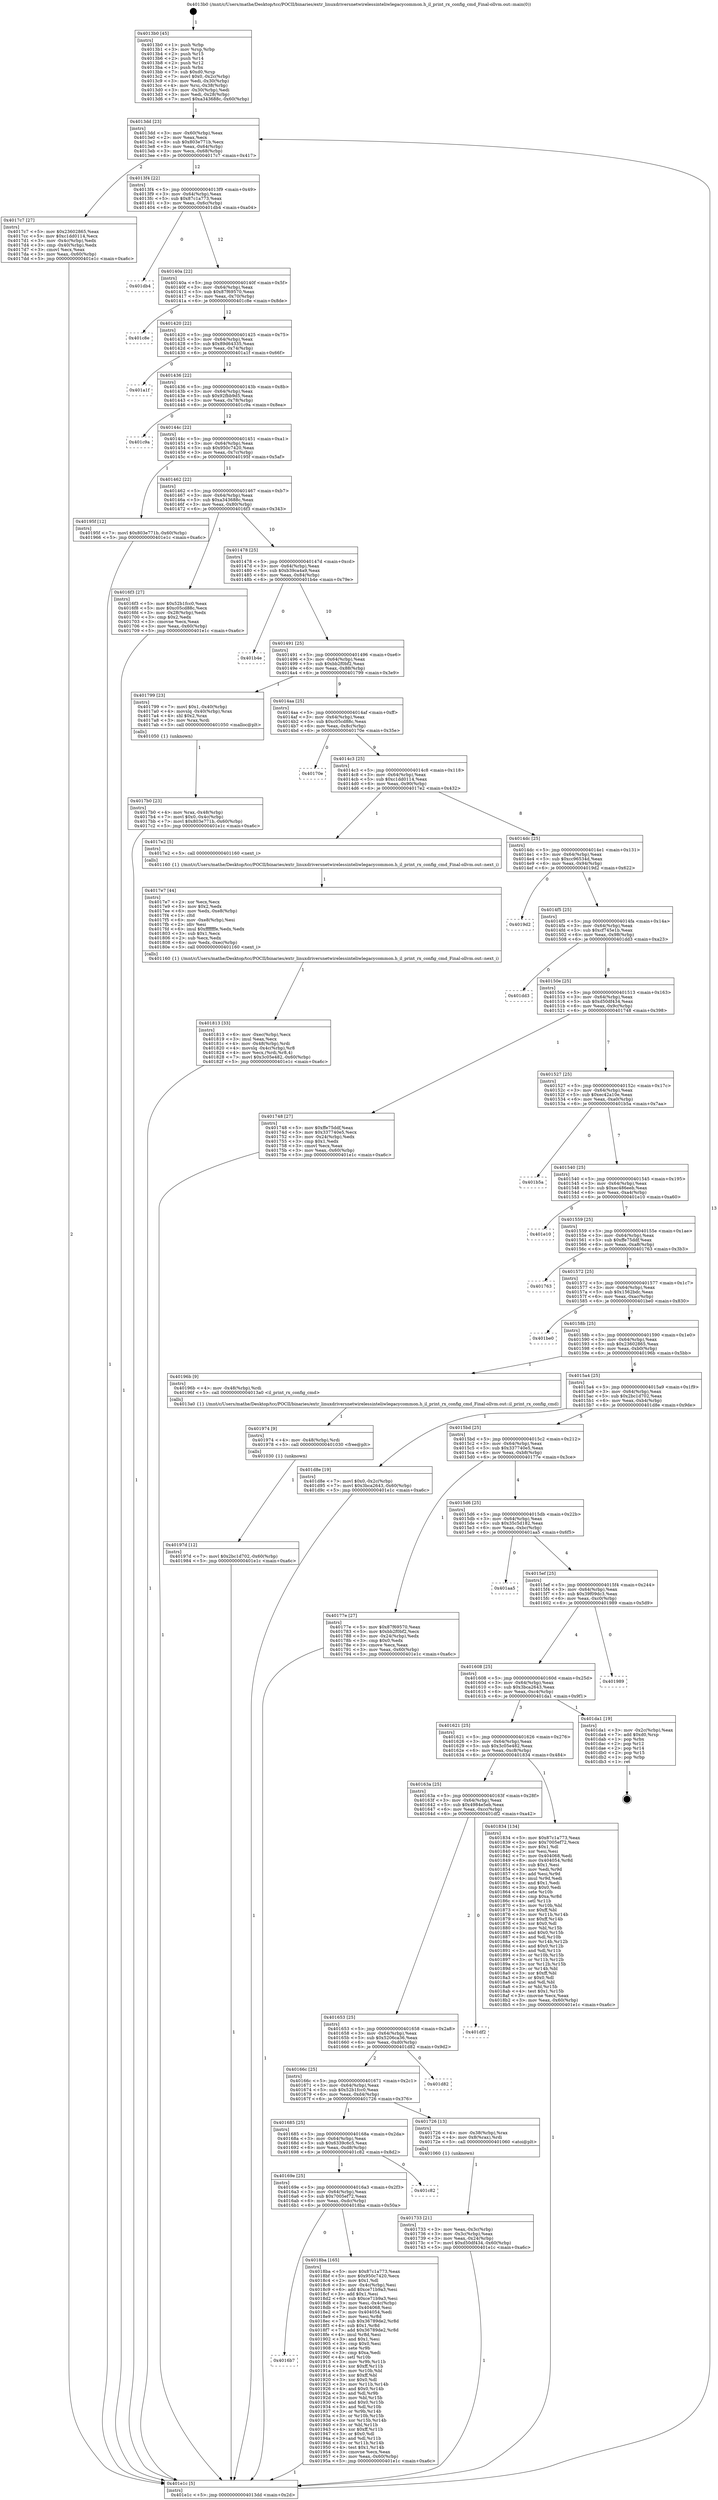 digraph "0x4013b0" {
  label = "0x4013b0 (/mnt/c/Users/mathe/Desktop/tcc/POCII/binaries/extr_linuxdriversnetwirelessinteliwlegacycommon.h_il_print_rx_config_cmd_Final-ollvm.out::main(0))"
  labelloc = "t"
  node[shape=record]

  Entry [label="",width=0.3,height=0.3,shape=circle,fillcolor=black,style=filled]
  "0x4013dd" [label="{
     0x4013dd [23]\l
     | [instrs]\l
     &nbsp;&nbsp;0x4013dd \<+3\>: mov -0x60(%rbp),%eax\l
     &nbsp;&nbsp;0x4013e0 \<+2\>: mov %eax,%ecx\l
     &nbsp;&nbsp;0x4013e2 \<+6\>: sub $0x803e771b,%ecx\l
     &nbsp;&nbsp;0x4013e8 \<+3\>: mov %eax,-0x64(%rbp)\l
     &nbsp;&nbsp;0x4013eb \<+3\>: mov %ecx,-0x68(%rbp)\l
     &nbsp;&nbsp;0x4013ee \<+6\>: je 00000000004017c7 \<main+0x417\>\l
  }"]
  "0x4017c7" [label="{
     0x4017c7 [27]\l
     | [instrs]\l
     &nbsp;&nbsp;0x4017c7 \<+5\>: mov $0x23602865,%eax\l
     &nbsp;&nbsp;0x4017cc \<+5\>: mov $0xc1dd0114,%ecx\l
     &nbsp;&nbsp;0x4017d1 \<+3\>: mov -0x4c(%rbp),%edx\l
     &nbsp;&nbsp;0x4017d4 \<+3\>: cmp -0x40(%rbp),%edx\l
     &nbsp;&nbsp;0x4017d7 \<+3\>: cmovl %ecx,%eax\l
     &nbsp;&nbsp;0x4017da \<+3\>: mov %eax,-0x60(%rbp)\l
     &nbsp;&nbsp;0x4017dd \<+5\>: jmp 0000000000401e1c \<main+0xa6c\>\l
  }"]
  "0x4013f4" [label="{
     0x4013f4 [22]\l
     | [instrs]\l
     &nbsp;&nbsp;0x4013f4 \<+5\>: jmp 00000000004013f9 \<main+0x49\>\l
     &nbsp;&nbsp;0x4013f9 \<+3\>: mov -0x64(%rbp),%eax\l
     &nbsp;&nbsp;0x4013fc \<+5\>: sub $0x87c1a773,%eax\l
     &nbsp;&nbsp;0x401401 \<+3\>: mov %eax,-0x6c(%rbp)\l
     &nbsp;&nbsp;0x401404 \<+6\>: je 0000000000401db4 \<main+0xa04\>\l
  }"]
  Exit [label="",width=0.3,height=0.3,shape=circle,fillcolor=black,style=filled,peripheries=2]
  "0x401db4" [label="{
     0x401db4\l
  }", style=dashed]
  "0x40140a" [label="{
     0x40140a [22]\l
     | [instrs]\l
     &nbsp;&nbsp;0x40140a \<+5\>: jmp 000000000040140f \<main+0x5f\>\l
     &nbsp;&nbsp;0x40140f \<+3\>: mov -0x64(%rbp),%eax\l
     &nbsp;&nbsp;0x401412 \<+5\>: sub $0x87f69570,%eax\l
     &nbsp;&nbsp;0x401417 \<+3\>: mov %eax,-0x70(%rbp)\l
     &nbsp;&nbsp;0x40141a \<+6\>: je 0000000000401c8e \<main+0x8de\>\l
  }"]
  "0x40197d" [label="{
     0x40197d [12]\l
     | [instrs]\l
     &nbsp;&nbsp;0x40197d \<+7\>: movl $0x2bc1d702,-0x60(%rbp)\l
     &nbsp;&nbsp;0x401984 \<+5\>: jmp 0000000000401e1c \<main+0xa6c\>\l
  }"]
  "0x401c8e" [label="{
     0x401c8e\l
  }", style=dashed]
  "0x401420" [label="{
     0x401420 [22]\l
     | [instrs]\l
     &nbsp;&nbsp;0x401420 \<+5\>: jmp 0000000000401425 \<main+0x75\>\l
     &nbsp;&nbsp;0x401425 \<+3\>: mov -0x64(%rbp),%eax\l
     &nbsp;&nbsp;0x401428 \<+5\>: sub $0x89d64335,%eax\l
     &nbsp;&nbsp;0x40142d \<+3\>: mov %eax,-0x74(%rbp)\l
     &nbsp;&nbsp;0x401430 \<+6\>: je 0000000000401a1f \<main+0x66f\>\l
  }"]
  "0x401974" [label="{
     0x401974 [9]\l
     | [instrs]\l
     &nbsp;&nbsp;0x401974 \<+4\>: mov -0x48(%rbp),%rdi\l
     &nbsp;&nbsp;0x401978 \<+5\>: call 0000000000401030 \<free@plt\>\l
     | [calls]\l
     &nbsp;&nbsp;0x401030 \{1\} (unknown)\l
  }"]
  "0x401a1f" [label="{
     0x401a1f\l
  }", style=dashed]
  "0x401436" [label="{
     0x401436 [22]\l
     | [instrs]\l
     &nbsp;&nbsp;0x401436 \<+5\>: jmp 000000000040143b \<main+0x8b\>\l
     &nbsp;&nbsp;0x40143b \<+3\>: mov -0x64(%rbp),%eax\l
     &nbsp;&nbsp;0x40143e \<+5\>: sub $0x92fbb9d5,%eax\l
     &nbsp;&nbsp;0x401443 \<+3\>: mov %eax,-0x78(%rbp)\l
     &nbsp;&nbsp;0x401446 \<+6\>: je 0000000000401c9a \<main+0x8ea\>\l
  }"]
  "0x4016b7" [label="{
     0x4016b7\l
  }", style=dashed]
  "0x401c9a" [label="{
     0x401c9a\l
  }", style=dashed]
  "0x40144c" [label="{
     0x40144c [22]\l
     | [instrs]\l
     &nbsp;&nbsp;0x40144c \<+5\>: jmp 0000000000401451 \<main+0xa1\>\l
     &nbsp;&nbsp;0x401451 \<+3\>: mov -0x64(%rbp),%eax\l
     &nbsp;&nbsp;0x401454 \<+5\>: sub $0x950c7420,%eax\l
     &nbsp;&nbsp;0x401459 \<+3\>: mov %eax,-0x7c(%rbp)\l
     &nbsp;&nbsp;0x40145c \<+6\>: je 000000000040195f \<main+0x5af\>\l
  }"]
  "0x4018ba" [label="{
     0x4018ba [165]\l
     | [instrs]\l
     &nbsp;&nbsp;0x4018ba \<+5\>: mov $0x87c1a773,%eax\l
     &nbsp;&nbsp;0x4018bf \<+5\>: mov $0x950c7420,%ecx\l
     &nbsp;&nbsp;0x4018c4 \<+2\>: mov $0x1,%dl\l
     &nbsp;&nbsp;0x4018c6 \<+3\>: mov -0x4c(%rbp),%esi\l
     &nbsp;&nbsp;0x4018c9 \<+6\>: add $0xce71b9a3,%esi\l
     &nbsp;&nbsp;0x4018cf \<+3\>: add $0x1,%esi\l
     &nbsp;&nbsp;0x4018d2 \<+6\>: sub $0xce71b9a3,%esi\l
     &nbsp;&nbsp;0x4018d8 \<+3\>: mov %esi,-0x4c(%rbp)\l
     &nbsp;&nbsp;0x4018db \<+7\>: mov 0x404068,%esi\l
     &nbsp;&nbsp;0x4018e2 \<+7\>: mov 0x404054,%edi\l
     &nbsp;&nbsp;0x4018e9 \<+3\>: mov %esi,%r8d\l
     &nbsp;&nbsp;0x4018ec \<+7\>: sub $0x36789de2,%r8d\l
     &nbsp;&nbsp;0x4018f3 \<+4\>: sub $0x1,%r8d\l
     &nbsp;&nbsp;0x4018f7 \<+7\>: add $0x36789de2,%r8d\l
     &nbsp;&nbsp;0x4018fe \<+4\>: imul %r8d,%esi\l
     &nbsp;&nbsp;0x401902 \<+3\>: and $0x1,%esi\l
     &nbsp;&nbsp;0x401905 \<+3\>: cmp $0x0,%esi\l
     &nbsp;&nbsp;0x401908 \<+4\>: sete %r9b\l
     &nbsp;&nbsp;0x40190c \<+3\>: cmp $0xa,%edi\l
     &nbsp;&nbsp;0x40190f \<+4\>: setl %r10b\l
     &nbsp;&nbsp;0x401913 \<+3\>: mov %r9b,%r11b\l
     &nbsp;&nbsp;0x401916 \<+4\>: xor $0xff,%r11b\l
     &nbsp;&nbsp;0x40191a \<+3\>: mov %r10b,%bl\l
     &nbsp;&nbsp;0x40191d \<+3\>: xor $0xff,%bl\l
     &nbsp;&nbsp;0x401920 \<+3\>: xor $0x0,%dl\l
     &nbsp;&nbsp;0x401923 \<+3\>: mov %r11b,%r14b\l
     &nbsp;&nbsp;0x401926 \<+4\>: and $0x0,%r14b\l
     &nbsp;&nbsp;0x40192a \<+3\>: and %dl,%r9b\l
     &nbsp;&nbsp;0x40192d \<+3\>: mov %bl,%r15b\l
     &nbsp;&nbsp;0x401930 \<+4\>: and $0x0,%r15b\l
     &nbsp;&nbsp;0x401934 \<+3\>: and %dl,%r10b\l
     &nbsp;&nbsp;0x401937 \<+3\>: or %r9b,%r14b\l
     &nbsp;&nbsp;0x40193a \<+3\>: or %r10b,%r15b\l
     &nbsp;&nbsp;0x40193d \<+3\>: xor %r15b,%r14b\l
     &nbsp;&nbsp;0x401940 \<+3\>: or %bl,%r11b\l
     &nbsp;&nbsp;0x401943 \<+4\>: xor $0xff,%r11b\l
     &nbsp;&nbsp;0x401947 \<+3\>: or $0x0,%dl\l
     &nbsp;&nbsp;0x40194a \<+3\>: and %dl,%r11b\l
     &nbsp;&nbsp;0x40194d \<+3\>: or %r11b,%r14b\l
     &nbsp;&nbsp;0x401950 \<+4\>: test $0x1,%r14b\l
     &nbsp;&nbsp;0x401954 \<+3\>: cmovne %ecx,%eax\l
     &nbsp;&nbsp;0x401957 \<+3\>: mov %eax,-0x60(%rbp)\l
     &nbsp;&nbsp;0x40195a \<+5\>: jmp 0000000000401e1c \<main+0xa6c\>\l
  }"]
  "0x40195f" [label="{
     0x40195f [12]\l
     | [instrs]\l
     &nbsp;&nbsp;0x40195f \<+7\>: movl $0x803e771b,-0x60(%rbp)\l
     &nbsp;&nbsp;0x401966 \<+5\>: jmp 0000000000401e1c \<main+0xa6c\>\l
  }"]
  "0x401462" [label="{
     0x401462 [22]\l
     | [instrs]\l
     &nbsp;&nbsp;0x401462 \<+5\>: jmp 0000000000401467 \<main+0xb7\>\l
     &nbsp;&nbsp;0x401467 \<+3\>: mov -0x64(%rbp),%eax\l
     &nbsp;&nbsp;0x40146a \<+5\>: sub $0xa343688c,%eax\l
     &nbsp;&nbsp;0x40146f \<+3\>: mov %eax,-0x80(%rbp)\l
     &nbsp;&nbsp;0x401472 \<+6\>: je 00000000004016f3 \<main+0x343\>\l
  }"]
  "0x40169e" [label="{
     0x40169e [25]\l
     | [instrs]\l
     &nbsp;&nbsp;0x40169e \<+5\>: jmp 00000000004016a3 \<main+0x2f3\>\l
     &nbsp;&nbsp;0x4016a3 \<+3\>: mov -0x64(%rbp),%eax\l
     &nbsp;&nbsp;0x4016a6 \<+5\>: sub $0x7005ef72,%eax\l
     &nbsp;&nbsp;0x4016ab \<+6\>: mov %eax,-0xdc(%rbp)\l
     &nbsp;&nbsp;0x4016b1 \<+6\>: je 00000000004018ba \<main+0x50a\>\l
  }"]
  "0x4016f3" [label="{
     0x4016f3 [27]\l
     | [instrs]\l
     &nbsp;&nbsp;0x4016f3 \<+5\>: mov $0x52b1fcc0,%eax\l
     &nbsp;&nbsp;0x4016f8 \<+5\>: mov $0xc05cd88c,%ecx\l
     &nbsp;&nbsp;0x4016fd \<+3\>: mov -0x28(%rbp),%edx\l
     &nbsp;&nbsp;0x401700 \<+3\>: cmp $0x2,%edx\l
     &nbsp;&nbsp;0x401703 \<+3\>: cmovne %ecx,%eax\l
     &nbsp;&nbsp;0x401706 \<+3\>: mov %eax,-0x60(%rbp)\l
     &nbsp;&nbsp;0x401709 \<+5\>: jmp 0000000000401e1c \<main+0xa6c\>\l
  }"]
  "0x401478" [label="{
     0x401478 [25]\l
     | [instrs]\l
     &nbsp;&nbsp;0x401478 \<+5\>: jmp 000000000040147d \<main+0xcd\>\l
     &nbsp;&nbsp;0x40147d \<+3\>: mov -0x64(%rbp),%eax\l
     &nbsp;&nbsp;0x401480 \<+5\>: sub $0xb39ca4a9,%eax\l
     &nbsp;&nbsp;0x401485 \<+6\>: mov %eax,-0x84(%rbp)\l
     &nbsp;&nbsp;0x40148b \<+6\>: je 0000000000401b4e \<main+0x79e\>\l
  }"]
  "0x401e1c" [label="{
     0x401e1c [5]\l
     | [instrs]\l
     &nbsp;&nbsp;0x401e1c \<+5\>: jmp 00000000004013dd \<main+0x2d\>\l
  }"]
  "0x4013b0" [label="{
     0x4013b0 [45]\l
     | [instrs]\l
     &nbsp;&nbsp;0x4013b0 \<+1\>: push %rbp\l
     &nbsp;&nbsp;0x4013b1 \<+3\>: mov %rsp,%rbp\l
     &nbsp;&nbsp;0x4013b4 \<+2\>: push %r15\l
     &nbsp;&nbsp;0x4013b6 \<+2\>: push %r14\l
     &nbsp;&nbsp;0x4013b8 \<+2\>: push %r12\l
     &nbsp;&nbsp;0x4013ba \<+1\>: push %rbx\l
     &nbsp;&nbsp;0x4013bb \<+7\>: sub $0xd0,%rsp\l
     &nbsp;&nbsp;0x4013c2 \<+7\>: movl $0x0,-0x2c(%rbp)\l
     &nbsp;&nbsp;0x4013c9 \<+3\>: mov %edi,-0x30(%rbp)\l
     &nbsp;&nbsp;0x4013cc \<+4\>: mov %rsi,-0x38(%rbp)\l
     &nbsp;&nbsp;0x4013d0 \<+3\>: mov -0x30(%rbp),%edi\l
     &nbsp;&nbsp;0x4013d3 \<+3\>: mov %edi,-0x28(%rbp)\l
     &nbsp;&nbsp;0x4013d6 \<+7\>: movl $0xa343688c,-0x60(%rbp)\l
  }"]
  "0x401c82" [label="{
     0x401c82\l
  }", style=dashed]
  "0x401b4e" [label="{
     0x401b4e\l
  }", style=dashed]
  "0x401491" [label="{
     0x401491 [25]\l
     | [instrs]\l
     &nbsp;&nbsp;0x401491 \<+5\>: jmp 0000000000401496 \<main+0xe6\>\l
     &nbsp;&nbsp;0x401496 \<+3\>: mov -0x64(%rbp),%eax\l
     &nbsp;&nbsp;0x401499 \<+5\>: sub $0xbb2f0bf2,%eax\l
     &nbsp;&nbsp;0x40149e \<+6\>: mov %eax,-0x88(%rbp)\l
     &nbsp;&nbsp;0x4014a4 \<+6\>: je 0000000000401799 \<main+0x3e9\>\l
  }"]
  "0x401813" [label="{
     0x401813 [33]\l
     | [instrs]\l
     &nbsp;&nbsp;0x401813 \<+6\>: mov -0xec(%rbp),%ecx\l
     &nbsp;&nbsp;0x401819 \<+3\>: imul %eax,%ecx\l
     &nbsp;&nbsp;0x40181c \<+4\>: mov -0x48(%rbp),%rdi\l
     &nbsp;&nbsp;0x401820 \<+4\>: movslq -0x4c(%rbp),%r8\l
     &nbsp;&nbsp;0x401824 \<+4\>: mov %ecx,(%rdi,%r8,4)\l
     &nbsp;&nbsp;0x401828 \<+7\>: movl $0x3c05e482,-0x60(%rbp)\l
     &nbsp;&nbsp;0x40182f \<+5\>: jmp 0000000000401e1c \<main+0xa6c\>\l
  }"]
  "0x401799" [label="{
     0x401799 [23]\l
     | [instrs]\l
     &nbsp;&nbsp;0x401799 \<+7\>: movl $0x1,-0x40(%rbp)\l
     &nbsp;&nbsp;0x4017a0 \<+4\>: movslq -0x40(%rbp),%rax\l
     &nbsp;&nbsp;0x4017a4 \<+4\>: shl $0x2,%rax\l
     &nbsp;&nbsp;0x4017a8 \<+3\>: mov %rax,%rdi\l
     &nbsp;&nbsp;0x4017ab \<+5\>: call 0000000000401050 \<malloc@plt\>\l
     | [calls]\l
     &nbsp;&nbsp;0x401050 \{1\} (unknown)\l
  }"]
  "0x4014aa" [label="{
     0x4014aa [25]\l
     | [instrs]\l
     &nbsp;&nbsp;0x4014aa \<+5\>: jmp 00000000004014af \<main+0xff\>\l
     &nbsp;&nbsp;0x4014af \<+3\>: mov -0x64(%rbp),%eax\l
     &nbsp;&nbsp;0x4014b2 \<+5\>: sub $0xc05cd88c,%eax\l
     &nbsp;&nbsp;0x4014b7 \<+6\>: mov %eax,-0x8c(%rbp)\l
     &nbsp;&nbsp;0x4014bd \<+6\>: je 000000000040170e \<main+0x35e\>\l
  }"]
  "0x4017e7" [label="{
     0x4017e7 [44]\l
     | [instrs]\l
     &nbsp;&nbsp;0x4017e7 \<+2\>: xor %ecx,%ecx\l
     &nbsp;&nbsp;0x4017e9 \<+5\>: mov $0x2,%edx\l
     &nbsp;&nbsp;0x4017ee \<+6\>: mov %edx,-0xe8(%rbp)\l
     &nbsp;&nbsp;0x4017f4 \<+1\>: cltd\l
     &nbsp;&nbsp;0x4017f5 \<+6\>: mov -0xe8(%rbp),%esi\l
     &nbsp;&nbsp;0x4017fb \<+2\>: idiv %esi\l
     &nbsp;&nbsp;0x4017fd \<+6\>: imul $0xfffffffe,%edx,%edx\l
     &nbsp;&nbsp;0x401803 \<+3\>: sub $0x1,%ecx\l
     &nbsp;&nbsp;0x401806 \<+2\>: sub %ecx,%edx\l
     &nbsp;&nbsp;0x401808 \<+6\>: mov %edx,-0xec(%rbp)\l
     &nbsp;&nbsp;0x40180e \<+5\>: call 0000000000401160 \<next_i\>\l
     | [calls]\l
     &nbsp;&nbsp;0x401160 \{1\} (/mnt/c/Users/mathe/Desktop/tcc/POCII/binaries/extr_linuxdriversnetwirelessinteliwlegacycommon.h_il_print_rx_config_cmd_Final-ollvm.out::next_i)\l
  }"]
  "0x40170e" [label="{
     0x40170e\l
  }", style=dashed]
  "0x4014c3" [label="{
     0x4014c3 [25]\l
     | [instrs]\l
     &nbsp;&nbsp;0x4014c3 \<+5\>: jmp 00000000004014c8 \<main+0x118\>\l
     &nbsp;&nbsp;0x4014c8 \<+3\>: mov -0x64(%rbp),%eax\l
     &nbsp;&nbsp;0x4014cb \<+5\>: sub $0xc1dd0114,%eax\l
     &nbsp;&nbsp;0x4014d0 \<+6\>: mov %eax,-0x90(%rbp)\l
     &nbsp;&nbsp;0x4014d6 \<+6\>: je 00000000004017e2 \<main+0x432\>\l
  }"]
  "0x4017b0" [label="{
     0x4017b0 [23]\l
     | [instrs]\l
     &nbsp;&nbsp;0x4017b0 \<+4\>: mov %rax,-0x48(%rbp)\l
     &nbsp;&nbsp;0x4017b4 \<+7\>: movl $0x0,-0x4c(%rbp)\l
     &nbsp;&nbsp;0x4017bb \<+7\>: movl $0x803e771b,-0x60(%rbp)\l
     &nbsp;&nbsp;0x4017c2 \<+5\>: jmp 0000000000401e1c \<main+0xa6c\>\l
  }"]
  "0x4017e2" [label="{
     0x4017e2 [5]\l
     | [instrs]\l
     &nbsp;&nbsp;0x4017e2 \<+5\>: call 0000000000401160 \<next_i\>\l
     | [calls]\l
     &nbsp;&nbsp;0x401160 \{1\} (/mnt/c/Users/mathe/Desktop/tcc/POCII/binaries/extr_linuxdriversnetwirelessinteliwlegacycommon.h_il_print_rx_config_cmd_Final-ollvm.out::next_i)\l
  }"]
  "0x4014dc" [label="{
     0x4014dc [25]\l
     | [instrs]\l
     &nbsp;&nbsp;0x4014dc \<+5\>: jmp 00000000004014e1 \<main+0x131\>\l
     &nbsp;&nbsp;0x4014e1 \<+3\>: mov -0x64(%rbp),%eax\l
     &nbsp;&nbsp;0x4014e4 \<+5\>: sub $0xcc96534d,%eax\l
     &nbsp;&nbsp;0x4014e9 \<+6\>: mov %eax,-0x94(%rbp)\l
     &nbsp;&nbsp;0x4014ef \<+6\>: je 00000000004019d2 \<main+0x622\>\l
  }"]
  "0x401733" [label="{
     0x401733 [21]\l
     | [instrs]\l
     &nbsp;&nbsp;0x401733 \<+3\>: mov %eax,-0x3c(%rbp)\l
     &nbsp;&nbsp;0x401736 \<+3\>: mov -0x3c(%rbp),%eax\l
     &nbsp;&nbsp;0x401739 \<+3\>: mov %eax,-0x24(%rbp)\l
     &nbsp;&nbsp;0x40173c \<+7\>: movl $0xd50df434,-0x60(%rbp)\l
     &nbsp;&nbsp;0x401743 \<+5\>: jmp 0000000000401e1c \<main+0xa6c\>\l
  }"]
  "0x4019d2" [label="{
     0x4019d2\l
  }", style=dashed]
  "0x4014f5" [label="{
     0x4014f5 [25]\l
     | [instrs]\l
     &nbsp;&nbsp;0x4014f5 \<+5\>: jmp 00000000004014fa \<main+0x14a\>\l
     &nbsp;&nbsp;0x4014fa \<+3\>: mov -0x64(%rbp),%eax\l
     &nbsp;&nbsp;0x4014fd \<+5\>: sub $0xcf745e1b,%eax\l
     &nbsp;&nbsp;0x401502 \<+6\>: mov %eax,-0x98(%rbp)\l
     &nbsp;&nbsp;0x401508 \<+6\>: je 0000000000401dd3 \<main+0xa23\>\l
  }"]
  "0x401685" [label="{
     0x401685 [25]\l
     | [instrs]\l
     &nbsp;&nbsp;0x401685 \<+5\>: jmp 000000000040168a \<main+0x2da\>\l
     &nbsp;&nbsp;0x40168a \<+3\>: mov -0x64(%rbp),%eax\l
     &nbsp;&nbsp;0x40168d \<+5\>: sub $0x6339c6c5,%eax\l
     &nbsp;&nbsp;0x401692 \<+6\>: mov %eax,-0xd8(%rbp)\l
     &nbsp;&nbsp;0x401698 \<+6\>: je 0000000000401c82 \<main+0x8d2\>\l
  }"]
  "0x401dd3" [label="{
     0x401dd3\l
  }", style=dashed]
  "0x40150e" [label="{
     0x40150e [25]\l
     | [instrs]\l
     &nbsp;&nbsp;0x40150e \<+5\>: jmp 0000000000401513 \<main+0x163\>\l
     &nbsp;&nbsp;0x401513 \<+3\>: mov -0x64(%rbp),%eax\l
     &nbsp;&nbsp;0x401516 \<+5\>: sub $0xd50df434,%eax\l
     &nbsp;&nbsp;0x40151b \<+6\>: mov %eax,-0x9c(%rbp)\l
     &nbsp;&nbsp;0x401521 \<+6\>: je 0000000000401748 \<main+0x398\>\l
  }"]
  "0x401726" [label="{
     0x401726 [13]\l
     | [instrs]\l
     &nbsp;&nbsp;0x401726 \<+4\>: mov -0x38(%rbp),%rax\l
     &nbsp;&nbsp;0x40172a \<+4\>: mov 0x8(%rax),%rdi\l
     &nbsp;&nbsp;0x40172e \<+5\>: call 0000000000401060 \<atoi@plt\>\l
     | [calls]\l
     &nbsp;&nbsp;0x401060 \{1\} (unknown)\l
  }"]
  "0x401748" [label="{
     0x401748 [27]\l
     | [instrs]\l
     &nbsp;&nbsp;0x401748 \<+5\>: mov $0xffe75ddf,%eax\l
     &nbsp;&nbsp;0x40174d \<+5\>: mov $0x337740e5,%ecx\l
     &nbsp;&nbsp;0x401752 \<+3\>: mov -0x24(%rbp),%edx\l
     &nbsp;&nbsp;0x401755 \<+3\>: cmp $0x1,%edx\l
     &nbsp;&nbsp;0x401758 \<+3\>: cmovl %ecx,%eax\l
     &nbsp;&nbsp;0x40175b \<+3\>: mov %eax,-0x60(%rbp)\l
     &nbsp;&nbsp;0x40175e \<+5\>: jmp 0000000000401e1c \<main+0xa6c\>\l
  }"]
  "0x401527" [label="{
     0x401527 [25]\l
     | [instrs]\l
     &nbsp;&nbsp;0x401527 \<+5\>: jmp 000000000040152c \<main+0x17c\>\l
     &nbsp;&nbsp;0x40152c \<+3\>: mov -0x64(%rbp),%eax\l
     &nbsp;&nbsp;0x40152f \<+5\>: sub $0xec42a10e,%eax\l
     &nbsp;&nbsp;0x401534 \<+6\>: mov %eax,-0xa0(%rbp)\l
     &nbsp;&nbsp;0x40153a \<+6\>: je 0000000000401b5a \<main+0x7aa\>\l
  }"]
  "0x40166c" [label="{
     0x40166c [25]\l
     | [instrs]\l
     &nbsp;&nbsp;0x40166c \<+5\>: jmp 0000000000401671 \<main+0x2c1\>\l
     &nbsp;&nbsp;0x401671 \<+3\>: mov -0x64(%rbp),%eax\l
     &nbsp;&nbsp;0x401674 \<+5\>: sub $0x52b1fcc0,%eax\l
     &nbsp;&nbsp;0x401679 \<+6\>: mov %eax,-0xd4(%rbp)\l
     &nbsp;&nbsp;0x40167f \<+6\>: je 0000000000401726 \<main+0x376\>\l
  }"]
  "0x401b5a" [label="{
     0x401b5a\l
  }", style=dashed]
  "0x401540" [label="{
     0x401540 [25]\l
     | [instrs]\l
     &nbsp;&nbsp;0x401540 \<+5\>: jmp 0000000000401545 \<main+0x195\>\l
     &nbsp;&nbsp;0x401545 \<+3\>: mov -0x64(%rbp),%eax\l
     &nbsp;&nbsp;0x401548 \<+5\>: sub $0xec486eeb,%eax\l
     &nbsp;&nbsp;0x40154d \<+6\>: mov %eax,-0xa4(%rbp)\l
     &nbsp;&nbsp;0x401553 \<+6\>: je 0000000000401e10 \<main+0xa60\>\l
  }"]
  "0x401d82" [label="{
     0x401d82\l
  }", style=dashed]
  "0x401e10" [label="{
     0x401e10\l
  }", style=dashed]
  "0x401559" [label="{
     0x401559 [25]\l
     | [instrs]\l
     &nbsp;&nbsp;0x401559 \<+5\>: jmp 000000000040155e \<main+0x1ae\>\l
     &nbsp;&nbsp;0x40155e \<+3\>: mov -0x64(%rbp),%eax\l
     &nbsp;&nbsp;0x401561 \<+5\>: sub $0xffe75ddf,%eax\l
     &nbsp;&nbsp;0x401566 \<+6\>: mov %eax,-0xa8(%rbp)\l
     &nbsp;&nbsp;0x40156c \<+6\>: je 0000000000401763 \<main+0x3b3\>\l
  }"]
  "0x401653" [label="{
     0x401653 [25]\l
     | [instrs]\l
     &nbsp;&nbsp;0x401653 \<+5\>: jmp 0000000000401658 \<main+0x2a8\>\l
     &nbsp;&nbsp;0x401658 \<+3\>: mov -0x64(%rbp),%eax\l
     &nbsp;&nbsp;0x40165b \<+5\>: sub $0x5206ca36,%eax\l
     &nbsp;&nbsp;0x401660 \<+6\>: mov %eax,-0xd0(%rbp)\l
     &nbsp;&nbsp;0x401666 \<+6\>: je 0000000000401d82 \<main+0x9d2\>\l
  }"]
  "0x401763" [label="{
     0x401763\l
  }", style=dashed]
  "0x401572" [label="{
     0x401572 [25]\l
     | [instrs]\l
     &nbsp;&nbsp;0x401572 \<+5\>: jmp 0000000000401577 \<main+0x1c7\>\l
     &nbsp;&nbsp;0x401577 \<+3\>: mov -0x64(%rbp),%eax\l
     &nbsp;&nbsp;0x40157a \<+5\>: sub $0x1562bdc,%eax\l
     &nbsp;&nbsp;0x40157f \<+6\>: mov %eax,-0xac(%rbp)\l
     &nbsp;&nbsp;0x401585 \<+6\>: je 0000000000401be0 \<main+0x830\>\l
  }"]
  "0x401df2" [label="{
     0x401df2\l
  }", style=dashed]
  "0x401be0" [label="{
     0x401be0\l
  }", style=dashed]
  "0x40158b" [label="{
     0x40158b [25]\l
     | [instrs]\l
     &nbsp;&nbsp;0x40158b \<+5\>: jmp 0000000000401590 \<main+0x1e0\>\l
     &nbsp;&nbsp;0x401590 \<+3\>: mov -0x64(%rbp),%eax\l
     &nbsp;&nbsp;0x401593 \<+5\>: sub $0x23602865,%eax\l
     &nbsp;&nbsp;0x401598 \<+6\>: mov %eax,-0xb0(%rbp)\l
     &nbsp;&nbsp;0x40159e \<+6\>: je 000000000040196b \<main+0x5bb\>\l
  }"]
  "0x40163a" [label="{
     0x40163a [25]\l
     | [instrs]\l
     &nbsp;&nbsp;0x40163a \<+5\>: jmp 000000000040163f \<main+0x28f\>\l
     &nbsp;&nbsp;0x40163f \<+3\>: mov -0x64(%rbp),%eax\l
     &nbsp;&nbsp;0x401642 \<+5\>: sub $0x4984e5eb,%eax\l
     &nbsp;&nbsp;0x401647 \<+6\>: mov %eax,-0xcc(%rbp)\l
     &nbsp;&nbsp;0x40164d \<+6\>: je 0000000000401df2 \<main+0xa42\>\l
  }"]
  "0x40196b" [label="{
     0x40196b [9]\l
     | [instrs]\l
     &nbsp;&nbsp;0x40196b \<+4\>: mov -0x48(%rbp),%rdi\l
     &nbsp;&nbsp;0x40196f \<+5\>: call 00000000004013a0 \<il_print_rx_config_cmd\>\l
     | [calls]\l
     &nbsp;&nbsp;0x4013a0 \{1\} (/mnt/c/Users/mathe/Desktop/tcc/POCII/binaries/extr_linuxdriversnetwirelessinteliwlegacycommon.h_il_print_rx_config_cmd_Final-ollvm.out::il_print_rx_config_cmd)\l
  }"]
  "0x4015a4" [label="{
     0x4015a4 [25]\l
     | [instrs]\l
     &nbsp;&nbsp;0x4015a4 \<+5\>: jmp 00000000004015a9 \<main+0x1f9\>\l
     &nbsp;&nbsp;0x4015a9 \<+3\>: mov -0x64(%rbp),%eax\l
     &nbsp;&nbsp;0x4015ac \<+5\>: sub $0x2bc1d702,%eax\l
     &nbsp;&nbsp;0x4015b1 \<+6\>: mov %eax,-0xb4(%rbp)\l
     &nbsp;&nbsp;0x4015b7 \<+6\>: je 0000000000401d8e \<main+0x9de\>\l
  }"]
  "0x401834" [label="{
     0x401834 [134]\l
     | [instrs]\l
     &nbsp;&nbsp;0x401834 \<+5\>: mov $0x87c1a773,%eax\l
     &nbsp;&nbsp;0x401839 \<+5\>: mov $0x7005ef72,%ecx\l
     &nbsp;&nbsp;0x40183e \<+2\>: mov $0x1,%dl\l
     &nbsp;&nbsp;0x401840 \<+2\>: xor %esi,%esi\l
     &nbsp;&nbsp;0x401842 \<+7\>: mov 0x404068,%edi\l
     &nbsp;&nbsp;0x401849 \<+8\>: mov 0x404054,%r8d\l
     &nbsp;&nbsp;0x401851 \<+3\>: sub $0x1,%esi\l
     &nbsp;&nbsp;0x401854 \<+3\>: mov %edi,%r9d\l
     &nbsp;&nbsp;0x401857 \<+3\>: add %esi,%r9d\l
     &nbsp;&nbsp;0x40185a \<+4\>: imul %r9d,%edi\l
     &nbsp;&nbsp;0x40185e \<+3\>: and $0x1,%edi\l
     &nbsp;&nbsp;0x401861 \<+3\>: cmp $0x0,%edi\l
     &nbsp;&nbsp;0x401864 \<+4\>: sete %r10b\l
     &nbsp;&nbsp;0x401868 \<+4\>: cmp $0xa,%r8d\l
     &nbsp;&nbsp;0x40186c \<+4\>: setl %r11b\l
     &nbsp;&nbsp;0x401870 \<+3\>: mov %r10b,%bl\l
     &nbsp;&nbsp;0x401873 \<+3\>: xor $0xff,%bl\l
     &nbsp;&nbsp;0x401876 \<+3\>: mov %r11b,%r14b\l
     &nbsp;&nbsp;0x401879 \<+4\>: xor $0xff,%r14b\l
     &nbsp;&nbsp;0x40187d \<+3\>: xor $0x0,%dl\l
     &nbsp;&nbsp;0x401880 \<+3\>: mov %bl,%r15b\l
     &nbsp;&nbsp;0x401883 \<+4\>: and $0x0,%r15b\l
     &nbsp;&nbsp;0x401887 \<+3\>: and %dl,%r10b\l
     &nbsp;&nbsp;0x40188a \<+3\>: mov %r14b,%r12b\l
     &nbsp;&nbsp;0x40188d \<+4\>: and $0x0,%r12b\l
     &nbsp;&nbsp;0x401891 \<+3\>: and %dl,%r11b\l
     &nbsp;&nbsp;0x401894 \<+3\>: or %r10b,%r15b\l
     &nbsp;&nbsp;0x401897 \<+3\>: or %r11b,%r12b\l
     &nbsp;&nbsp;0x40189a \<+3\>: xor %r12b,%r15b\l
     &nbsp;&nbsp;0x40189d \<+3\>: or %r14b,%bl\l
     &nbsp;&nbsp;0x4018a0 \<+3\>: xor $0xff,%bl\l
     &nbsp;&nbsp;0x4018a3 \<+3\>: or $0x0,%dl\l
     &nbsp;&nbsp;0x4018a6 \<+2\>: and %dl,%bl\l
     &nbsp;&nbsp;0x4018a8 \<+3\>: or %bl,%r15b\l
     &nbsp;&nbsp;0x4018ab \<+4\>: test $0x1,%r15b\l
     &nbsp;&nbsp;0x4018af \<+3\>: cmovne %ecx,%eax\l
     &nbsp;&nbsp;0x4018b2 \<+3\>: mov %eax,-0x60(%rbp)\l
     &nbsp;&nbsp;0x4018b5 \<+5\>: jmp 0000000000401e1c \<main+0xa6c\>\l
  }"]
  "0x401d8e" [label="{
     0x401d8e [19]\l
     | [instrs]\l
     &nbsp;&nbsp;0x401d8e \<+7\>: movl $0x0,-0x2c(%rbp)\l
     &nbsp;&nbsp;0x401d95 \<+7\>: movl $0x3bca2643,-0x60(%rbp)\l
     &nbsp;&nbsp;0x401d9c \<+5\>: jmp 0000000000401e1c \<main+0xa6c\>\l
  }"]
  "0x4015bd" [label="{
     0x4015bd [25]\l
     | [instrs]\l
     &nbsp;&nbsp;0x4015bd \<+5\>: jmp 00000000004015c2 \<main+0x212\>\l
     &nbsp;&nbsp;0x4015c2 \<+3\>: mov -0x64(%rbp),%eax\l
     &nbsp;&nbsp;0x4015c5 \<+5\>: sub $0x337740e5,%eax\l
     &nbsp;&nbsp;0x4015ca \<+6\>: mov %eax,-0xb8(%rbp)\l
     &nbsp;&nbsp;0x4015d0 \<+6\>: je 000000000040177e \<main+0x3ce\>\l
  }"]
  "0x401621" [label="{
     0x401621 [25]\l
     | [instrs]\l
     &nbsp;&nbsp;0x401621 \<+5\>: jmp 0000000000401626 \<main+0x276\>\l
     &nbsp;&nbsp;0x401626 \<+3\>: mov -0x64(%rbp),%eax\l
     &nbsp;&nbsp;0x401629 \<+5\>: sub $0x3c05e482,%eax\l
     &nbsp;&nbsp;0x40162e \<+6\>: mov %eax,-0xc8(%rbp)\l
     &nbsp;&nbsp;0x401634 \<+6\>: je 0000000000401834 \<main+0x484\>\l
  }"]
  "0x40177e" [label="{
     0x40177e [27]\l
     | [instrs]\l
     &nbsp;&nbsp;0x40177e \<+5\>: mov $0x87f69570,%eax\l
     &nbsp;&nbsp;0x401783 \<+5\>: mov $0xbb2f0bf2,%ecx\l
     &nbsp;&nbsp;0x401788 \<+3\>: mov -0x24(%rbp),%edx\l
     &nbsp;&nbsp;0x40178b \<+3\>: cmp $0x0,%edx\l
     &nbsp;&nbsp;0x40178e \<+3\>: cmove %ecx,%eax\l
     &nbsp;&nbsp;0x401791 \<+3\>: mov %eax,-0x60(%rbp)\l
     &nbsp;&nbsp;0x401794 \<+5\>: jmp 0000000000401e1c \<main+0xa6c\>\l
  }"]
  "0x4015d6" [label="{
     0x4015d6 [25]\l
     | [instrs]\l
     &nbsp;&nbsp;0x4015d6 \<+5\>: jmp 00000000004015db \<main+0x22b\>\l
     &nbsp;&nbsp;0x4015db \<+3\>: mov -0x64(%rbp),%eax\l
     &nbsp;&nbsp;0x4015de \<+5\>: sub $0x35c5d182,%eax\l
     &nbsp;&nbsp;0x4015e3 \<+6\>: mov %eax,-0xbc(%rbp)\l
     &nbsp;&nbsp;0x4015e9 \<+6\>: je 0000000000401aa5 \<main+0x6f5\>\l
  }"]
  "0x401da1" [label="{
     0x401da1 [19]\l
     | [instrs]\l
     &nbsp;&nbsp;0x401da1 \<+3\>: mov -0x2c(%rbp),%eax\l
     &nbsp;&nbsp;0x401da4 \<+7\>: add $0xd0,%rsp\l
     &nbsp;&nbsp;0x401dab \<+1\>: pop %rbx\l
     &nbsp;&nbsp;0x401dac \<+2\>: pop %r12\l
     &nbsp;&nbsp;0x401dae \<+2\>: pop %r14\l
     &nbsp;&nbsp;0x401db0 \<+2\>: pop %r15\l
     &nbsp;&nbsp;0x401db2 \<+1\>: pop %rbp\l
     &nbsp;&nbsp;0x401db3 \<+1\>: ret\l
  }"]
  "0x401aa5" [label="{
     0x401aa5\l
  }", style=dashed]
  "0x4015ef" [label="{
     0x4015ef [25]\l
     | [instrs]\l
     &nbsp;&nbsp;0x4015ef \<+5\>: jmp 00000000004015f4 \<main+0x244\>\l
     &nbsp;&nbsp;0x4015f4 \<+3\>: mov -0x64(%rbp),%eax\l
     &nbsp;&nbsp;0x4015f7 \<+5\>: sub $0x39f09dc3,%eax\l
     &nbsp;&nbsp;0x4015fc \<+6\>: mov %eax,-0xc0(%rbp)\l
     &nbsp;&nbsp;0x401602 \<+6\>: je 0000000000401989 \<main+0x5d9\>\l
  }"]
  "0x401608" [label="{
     0x401608 [25]\l
     | [instrs]\l
     &nbsp;&nbsp;0x401608 \<+5\>: jmp 000000000040160d \<main+0x25d\>\l
     &nbsp;&nbsp;0x40160d \<+3\>: mov -0x64(%rbp),%eax\l
     &nbsp;&nbsp;0x401610 \<+5\>: sub $0x3bca2643,%eax\l
     &nbsp;&nbsp;0x401615 \<+6\>: mov %eax,-0xc4(%rbp)\l
     &nbsp;&nbsp;0x40161b \<+6\>: je 0000000000401da1 \<main+0x9f1\>\l
  }"]
  "0x401989" [label="{
     0x401989\l
  }", style=dashed]
  Entry -> "0x4013b0" [label=" 1"]
  "0x4013dd" -> "0x4017c7" [label=" 2"]
  "0x4013dd" -> "0x4013f4" [label=" 12"]
  "0x401da1" -> Exit [label=" 1"]
  "0x4013f4" -> "0x401db4" [label=" 0"]
  "0x4013f4" -> "0x40140a" [label=" 12"]
  "0x401d8e" -> "0x401e1c" [label=" 1"]
  "0x40140a" -> "0x401c8e" [label=" 0"]
  "0x40140a" -> "0x401420" [label=" 12"]
  "0x40197d" -> "0x401e1c" [label=" 1"]
  "0x401420" -> "0x401a1f" [label=" 0"]
  "0x401420" -> "0x401436" [label=" 12"]
  "0x401974" -> "0x40197d" [label=" 1"]
  "0x401436" -> "0x401c9a" [label=" 0"]
  "0x401436" -> "0x40144c" [label=" 12"]
  "0x40196b" -> "0x401974" [label=" 1"]
  "0x40144c" -> "0x40195f" [label=" 1"]
  "0x40144c" -> "0x401462" [label=" 11"]
  "0x40195f" -> "0x401e1c" [label=" 1"]
  "0x401462" -> "0x4016f3" [label=" 1"]
  "0x401462" -> "0x401478" [label=" 10"]
  "0x4016f3" -> "0x401e1c" [label=" 1"]
  "0x4013b0" -> "0x4013dd" [label=" 1"]
  "0x401e1c" -> "0x4013dd" [label=" 13"]
  "0x40169e" -> "0x4016b7" [label=" 0"]
  "0x401478" -> "0x401b4e" [label=" 0"]
  "0x401478" -> "0x401491" [label=" 10"]
  "0x40169e" -> "0x4018ba" [label=" 1"]
  "0x401491" -> "0x401799" [label=" 1"]
  "0x401491" -> "0x4014aa" [label=" 9"]
  "0x401685" -> "0x40169e" [label=" 1"]
  "0x4014aa" -> "0x40170e" [label=" 0"]
  "0x4014aa" -> "0x4014c3" [label=" 9"]
  "0x401685" -> "0x401c82" [label=" 0"]
  "0x4014c3" -> "0x4017e2" [label=" 1"]
  "0x4014c3" -> "0x4014dc" [label=" 8"]
  "0x4018ba" -> "0x401e1c" [label=" 1"]
  "0x4014dc" -> "0x4019d2" [label=" 0"]
  "0x4014dc" -> "0x4014f5" [label=" 8"]
  "0x401834" -> "0x401e1c" [label=" 1"]
  "0x4014f5" -> "0x401dd3" [label=" 0"]
  "0x4014f5" -> "0x40150e" [label=" 8"]
  "0x401813" -> "0x401e1c" [label=" 1"]
  "0x40150e" -> "0x401748" [label=" 1"]
  "0x40150e" -> "0x401527" [label=" 7"]
  "0x4017e7" -> "0x401813" [label=" 1"]
  "0x401527" -> "0x401b5a" [label=" 0"]
  "0x401527" -> "0x401540" [label=" 7"]
  "0x4017c7" -> "0x401e1c" [label=" 2"]
  "0x401540" -> "0x401e10" [label=" 0"]
  "0x401540" -> "0x401559" [label=" 7"]
  "0x4017b0" -> "0x401e1c" [label=" 1"]
  "0x401559" -> "0x401763" [label=" 0"]
  "0x401559" -> "0x401572" [label=" 7"]
  "0x40177e" -> "0x401e1c" [label=" 1"]
  "0x401572" -> "0x401be0" [label=" 0"]
  "0x401572" -> "0x40158b" [label=" 7"]
  "0x401748" -> "0x401e1c" [label=" 1"]
  "0x40158b" -> "0x40196b" [label=" 1"]
  "0x40158b" -> "0x4015a4" [label=" 6"]
  "0x401726" -> "0x401733" [label=" 1"]
  "0x4015a4" -> "0x401d8e" [label=" 1"]
  "0x4015a4" -> "0x4015bd" [label=" 5"]
  "0x40166c" -> "0x401685" [label=" 1"]
  "0x4015bd" -> "0x40177e" [label=" 1"]
  "0x4015bd" -> "0x4015d6" [label=" 4"]
  "0x4017e2" -> "0x4017e7" [label=" 1"]
  "0x4015d6" -> "0x401aa5" [label=" 0"]
  "0x4015d6" -> "0x4015ef" [label=" 4"]
  "0x401653" -> "0x40166c" [label=" 2"]
  "0x4015ef" -> "0x401989" [label=" 0"]
  "0x4015ef" -> "0x401608" [label=" 4"]
  "0x401653" -> "0x401d82" [label=" 0"]
  "0x401608" -> "0x401da1" [label=" 1"]
  "0x401608" -> "0x401621" [label=" 3"]
  "0x40166c" -> "0x401726" [label=" 1"]
  "0x401621" -> "0x401834" [label=" 1"]
  "0x401621" -> "0x40163a" [label=" 2"]
  "0x401733" -> "0x401e1c" [label=" 1"]
  "0x40163a" -> "0x401df2" [label=" 0"]
  "0x40163a" -> "0x401653" [label=" 2"]
  "0x401799" -> "0x4017b0" [label=" 1"]
}
